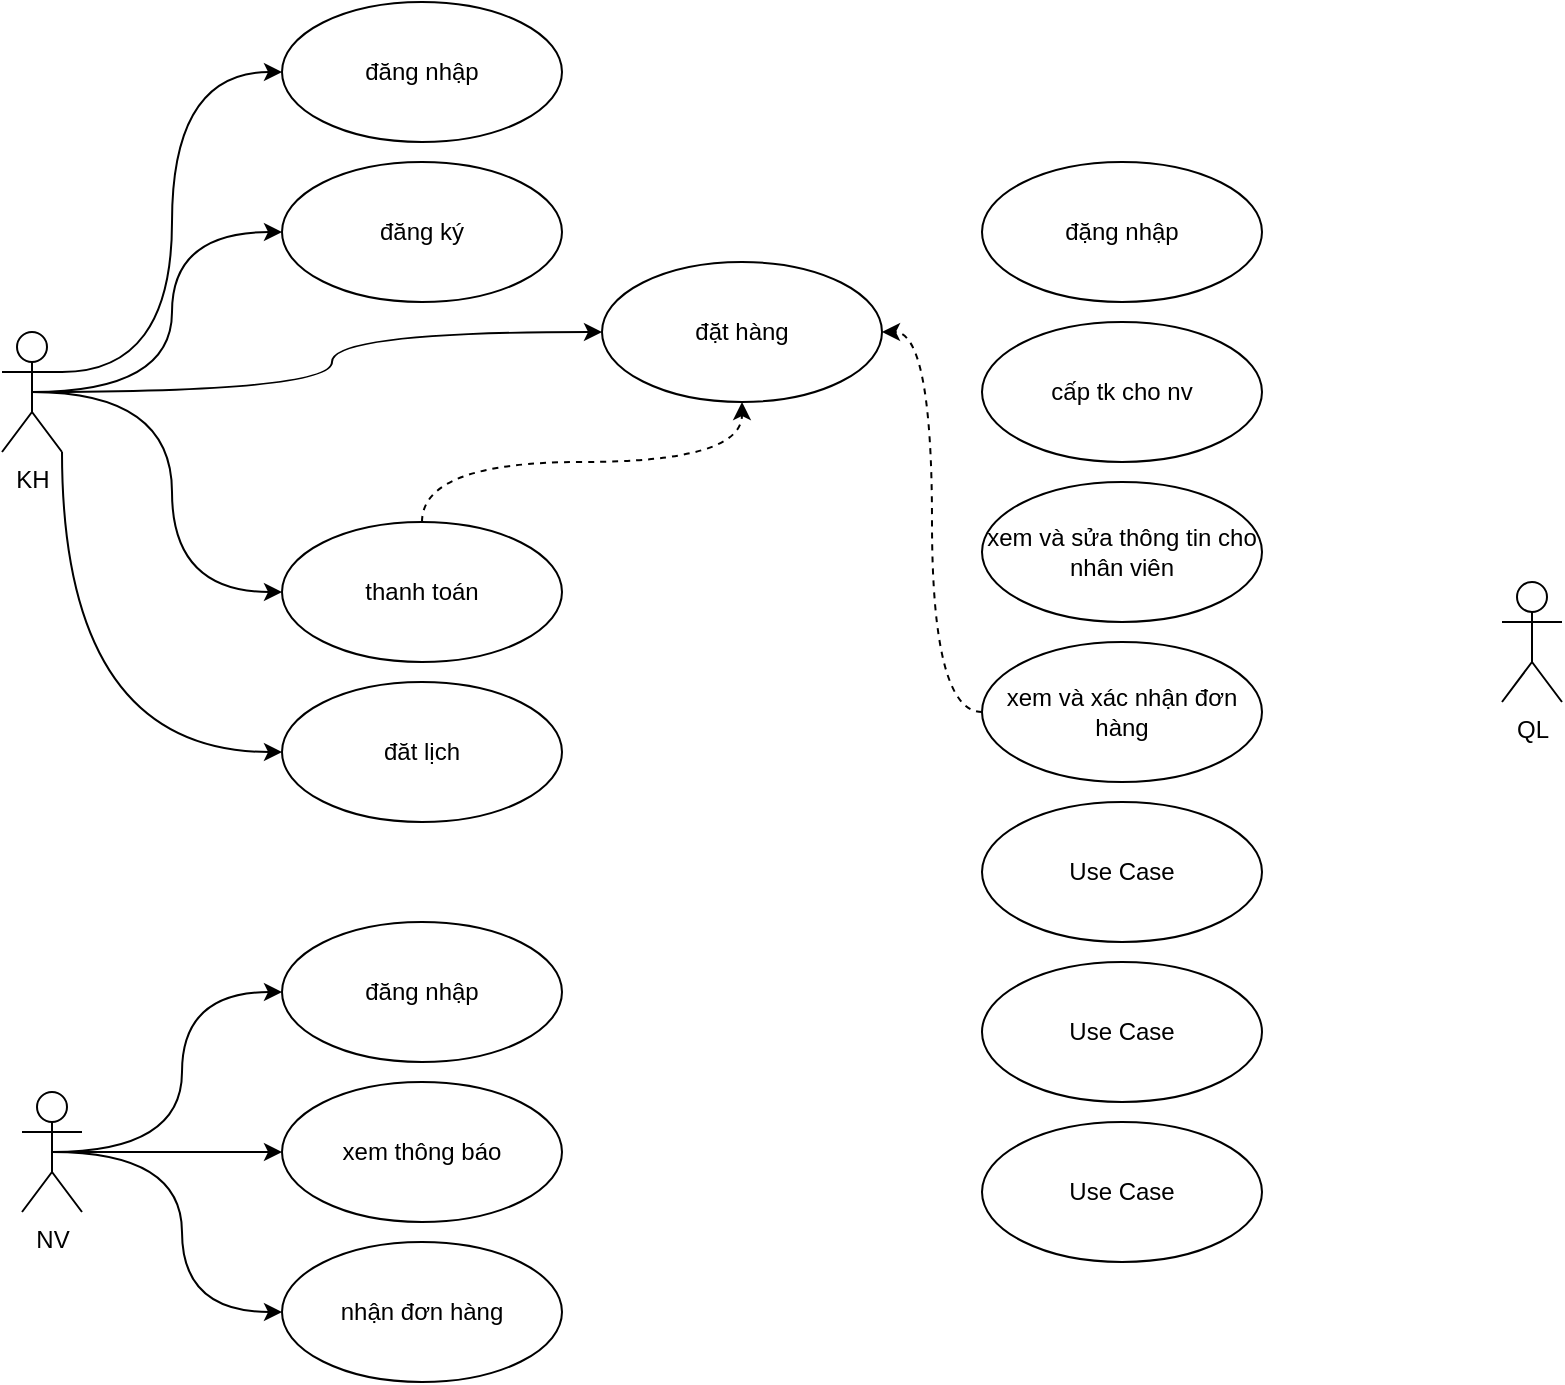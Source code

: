 <mxfile version="20.3.1" type="github">
  <diagram id="WbdiSm1LK-8k1EksdN81" name="Trang-1">
    <mxGraphModel dx="1247" dy="677" grid="1" gridSize="10" guides="1" tooltips="1" connect="1" arrows="1" fold="1" page="1" pageScale="1" pageWidth="827" pageHeight="1169" math="0" shadow="0">
      <root>
        <mxCell id="0" />
        <mxCell id="1" parent="0" />
        <mxCell id="hv9e3nKGNpW9a2G14AUx-9" style="edgeStyle=orthogonalEdgeStyle;rounded=0;orthogonalLoop=1;jettySize=auto;html=1;exitX=1;exitY=0.333;exitDx=0;exitDy=0;exitPerimeter=0;entryX=0;entryY=0.5;entryDx=0;entryDy=0;curved=1;" parent="1" source="hv9e3nKGNpW9a2G14AUx-2" target="hv9e3nKGNpW9a2G14AUx-8" edge="1">
          <mxGeometry relative="1" as="geometry" />
        </mxCell>
        <mxCell id="hv9e3nKGNpW9a2G14AUx-11" style="edgeStyle=orthogonalEdgeStyle;rounded=0;orthogonalLoop=1;jettySize=auto;html=1;exitX=0.5;exitY=0.5;exitDx=0;exitDy=0;exitPerimeter=0;entryX=0;entryY=0.5;entryDx=0;entryDy=0;curved=1;" parent="1" source="hv9e3nKGNpW9a2G14AUx-2" target="hv9e3nKGNpW9a2G14AUx-10" edge="1">
          <mxGeometry relative="1" as="geometry" />
        </mxCell>
        <mxCell id="hv9e3nKGNpW9a2G14AUx-13" style="edgeStyle=orthogonalEdgeStyle;rounded=0;orthogonalLoop=1;jettySize=auto;html=1;exitX=0.5;exitY=0.5;exitDx=0;exitDy=0;exitPerimeter=0;entryX=0;entryY=0.5;entryDx=0;entryDy=0;curved=1;" parent="1" source="hv9e3nKGNpW9a2G14AUx-2" target="hv9e3nKGNpW9a2G14AUx-12" edge="1">
          <mxGeometry relative="1" as="geometry" />
        </mxCell>
        <mxCell id="hv9e3nKGNpW9a2G14AUx-15" style="edgeStyle=orthogonalEdgeStyle;rounded=0;orthogonalLoop=1;jettySize=auto;html=1;exitX=0.5;exitY=0.5;exitDx=0;exitDy=0;exitPerimeter=0;entryX=0;entryY=0.5;entryDx=0;entryDy=0;curved=1;" parent="1" source="hv9e3nKGNpW9a2G14AUx-2" target="hv9e3nKGNpW9a2G14AUx-14" edge="1">
          <mxGeometry relative="1" as="geometry" />
        </mxCell>
        <mxCell id="hv9e3nKGNpW9a2G14AUx-19" style="edgeStyle=orthogonalEdgeStyle;rounded=0;orthogonalLoop=1;jettySize=auto;html=1;exitX=1;exitY=1;exitDx=0;exitDy=0;exitPerimeter=0;entryX=0;entryY=0.5;entryDx=0;entryDy=0;curved=1;" parent="1" source="hv9e3nKGNpW9a2G14AUx-2" target="hv9e3nKGNpW9a2G14AUx-18" edge="1">
          <mxGeometry relative="1" as="geometry" />
        </mxCell>
        <mxCell id="hv9e3nKGNpW9a2G14AUx-2" value="KH" style="shape=umlActor;verticalLabelPosition=bottom;verticalAlign=top;html=1;" parent="1" vertex="1">
          <mxGeometry y="165" width="30" height="60" as="geometry" />
        </mxCell>
        <mxCell id="hv9e3nKGNpW9a2G14AUx-8" value="đăng nhập" style="ellipse;whiteSpace=wrap;html=1;" parent="1" vertex="1">
          <mxGeometry x="140" width="140" height="70" as="geometry" />
        </mxCell>
        <mxCell id="hv9e3nKGNpW9a2G14AUx-10" value="đăng ký" style="ellipse;whiteSpace=wrap;html=1;" parent="1" vertex="1">
          <mxGeometry x="140" y="80" width="140" height="70" as="geometry" />
        </mxCell>
        <mxCell id="hv9e3nKGNpW9a2G14AUx-12" value="đặt hàng" style="ellipse;whiteSpace=wrap;html=1;" parent="1" vertex="1">
          <mxGeometry x="300" y="130" width="140" height="70" as="geometry" />
        </mxCell>
        <mxCell id="_zoZpSbQQhHf6De_rPDE-25" style="edgeStyle=orthogonalEdgeStyle;curved=1;rounded=0;orthogonalLoop=1;jettySize=auto;html=1;exitX=0.5;exitY=0;exitDx=0;exitDy=0;entryX=0.5;entryY=1;entryDx=0;entryDy=0;dashed=1;" parent="1" source="hv9e3nKGNpW9a2G14AUx-14" target="hv9e3nKGNpW9a2G14AUx-12" edge="1">
          <mxGeometry relative="1" as="geometry" />
        </mxCell>
        <mxCell id="hv9e3nKGNpW9a2G14AUx-14" value="thanh toán" style="ellipse;whiteSpace=wrap;html=1;" parent="1" vertex="1">
          <mxGeometry x="140" y="260" width="140" height="70" as="geometry" />
        </mxCell>
        <mxCell id="hv9e3nKGNpW9a2G14AUx-18" value="đăt lịch" style="ellipse;whiteSpace=wrap;html=1;" parent="1" vertex="1">
          <mxGeometry x="140" y="340" width="140" height="70" as="geometry" />
        </mxCell>
        <mxCell id="_zoZpSbQQhHf6De_rPDE-7" style="edgeStyle=orthogonalEdgeStyle;rounded=0;orthogonalLoop=1;jettySize=auto;html=1;exitX=0.5;exitY=0.5;exitDx=0;exitDy=0;exitPerimeter=0;entryX=0;entryY=0.5;entryDx=0;entryDy=0;curved=1;" parent="1" source="_zoZpSbQQhHf6De_rPDE-1" target="_zoZpSbQQhHf6De_rPDE-2" edge="1">
          <mxGeometry relative="1" as="geometry" />
        </mxCell>
        <mxCell id="_zoZpSbQQhHf6De_rPDE-8" style="edgeStyle=orthogonalEdgeStyle;rounded=0;orthogonalLoop=1;jettySize=auto;html=1;exitX=0.5;exitY=0.5;exitDx=0;exitDy=0;exitPerimeter=0;entryX=0;entryY=0.5;entryDx=0;entryDy=0;curved=1;" parent="1" source="_zoZpSbQQhHf6De_rPDE-1" target="_zoZpSbQQhHf6De_rPDE-3" edge="1">
          <mxGeometry relative="1" as="geometry" />
        </mxCell>
        <mxCell id="_zoZpSbQQhHf6De_rPDE-9" style="edgeStyle=orthogonalEdgeStyle;rounded=0;orthogonalLoop=1;jettySize=auto;html=1;exitX=0.5;exitY=0.5;exitDx=0;exitDy=0;exitPerimeter=0;entryX=0;entryY=0.5;entryDx=0;entryDy=0;curved=1;" parent="1" source="_zoZpSbQQhHf6De_rPDE-1" target="_zoZpSbQQhHf6De_rPDE-6" edge="1">
          <mxGeometry relative="1" as="geometry" />
        </mxCell>
        <mxCell id="_zoZpSbQQhHf6De_rPDE-1" value="NV" style="shape=umlActor;verticalLabelPosition=bottom;verticalAlign=top;html=1;outlineConnect=0;" parent="1" vertex="1">
          <mxGeometry x="10" y="545" width="30" height="60" as="geometry" />
        </mxCell>
        <mxCell id="_zoZpSbQQhHf6De_rPDE-2" value="xem thông báo" style="ellipse;whiteSpace=wrap;html=1;" parent="1" vertex="1">
          <mxGeometry x="140" y="540" width="140" height="70" as="geometry" />
        </mxCell>
        <mxCell id="_zoZpSbQQhHf6De_rPDE-3" value="đăng nhập" style="ellipse;whiteSpace=wrap;html=1;" parent="1" vertex="1">
          <mxGeometry x="140" y="460" width="140" height="70" as="geometry" />
        </mxCell>
        <mxCell id="_zoZpSbQQhHf6De_rPDE-6" value="nhận đơn hàng" style="ellipse;whiteSpace=wrap;html=1;" parent="1" vertex="1">
          <mxGeometry x="140" y="620" width="140" height="70" as="geometry" />
        </mxCell>
        <mxCell id="_zoZpSbQQhHf6De_rPDE-11" value="QL" style="shape=umlActor;verticalLabelPosition=bottom;verticalAlign=top;html=1;" parent="1" vertex="1">
          <mxGeometry x="750" y="290" width="30" height="60" as="geometry" />
        </mxCell>
        <mxCell id="_zoZpSbQQhHf6De_rPDE-28" style="edgeStyle=orthogonalEdgeStyle;curved=1;rounded=0;orthogonalLoop=1;jettySize=auto;html=1;exitX=0;exitY=0.5;exitDx=0;exitDy=0;entryX=1;entryY=0.5;entryDx=0;entryDy=0;dashed=1;" parent="1" source="_zoZpSbQQhHf6De_rPDE-21" target="hv9e3nKGNpW9a2G14AUx-12" edge="1">
          <mxGeometry relative="1" as="geometry" />
        </mxCell>
        <mxCell id="_zoZpSbQQhHf6De_rPDE-29" value="" style="group" parent="1" vertex="1" connectable="0">
          <mxGeometry x="490" y="80" width="140" height="550" as="geometry" />
        </mxCell>
        <mxCell id="_zoZpSbQQhHf6De_rPDE-18" value="Use Case" style="ellipse;whiteSpace=wrap;html=1;" parent="_zoZpSbQQhHf6De_rPDE-29" vertex="1">
          <mxGeometry y="480" width="140" height="70" as="geometry" />
        </mxCell>
        <mxCell id="_zoZpSbQQhHf6De_rPDE-19" value="Use Case" style="ellipse;whiteSpace=wrap;html=1;" parent="_zoZpSbQQhHf6De_rPDE-29" vertex="1">
          <mxGeometry y="400" width="140" height="70" as="geometry" />
        </mxCell>
        <mxCell id="_zoZpSbQQhHf6De_rPDE-20" value="Use Case" style="ellipse;whiteSpace=wrap;html=1;" parent="_zoZpSbQQhHf6De_rPDE-29" vertex="1">
          <mxGeometry y="320" width="140" height="70" as="geometry" />
        </mxCell>
        <mxCell id="_zoZpSbQQhHf6De_rPDE-21" value="xem và xác nhận đơn hàng" style="ellipse;whiteSpace=wrap;html=1;" parent="_zoZpSbQQhHf6De_rPDE-29" vertex="1">
          <mxGeometry y="240" width="140" height="70" as="geometry" />
        </mxCell>
        <mxCell id="_zoZpSbQQhHf6De_rPDE-22" value="xem và sửa thông tin cho nhân viên" style="ellipse;whiteSpace=wrap;html=1;" parent="_zoZpSbQQhHf6De_rPDE-29" vertex="1">
          <mxGeometry y="160" width="140" height="70" as="geometry" />
        </mxCell>
        <mxCell id="_zoZpSbQQhHf6De_rPDE-23" value="cấp tk cho nv" style="ellipse;whiteSpace=wrap;html=1;" parent="_zoZpSbQQhHf6De_rPDE-29" vertex="1">
          <mxGeometry y="80" width="140" height="70" as="geometry" />
        </mxCell>
        <mxCell id="_zoZpSbQQhHf6De_rPDE-24" value="đặng nhập" style="ellipse;whiteSpace=wrap;html=1;" parent="_zoZpSbQQhHf6De_rPDE-29" vertex="1">
          <mxGeometry width="140" height="70" as="geometry" />
        </mxCell>
      </root>
    </mxGraphModel>
  </diagram>
</mxfile>
